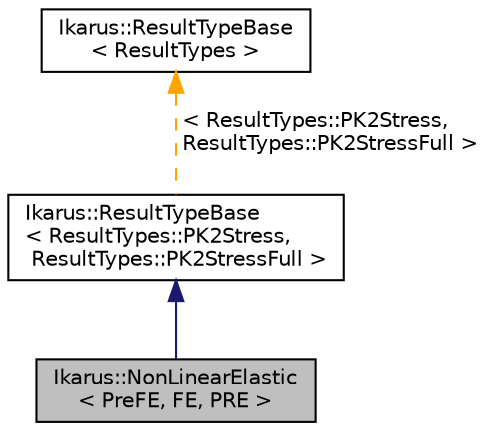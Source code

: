 digraph "Ikarus::NonLinearElastic&lt; PreFE, FE, PRE &gt;"
{
 // LATEX_PDF_SIZE
  edge [fontname="Helvetica",fontsize="10",labelfontname="Helvetica",labelfontsize="10"];
  node [fontname="Helvetica",fontsize="10",shape=record];
  Node1 [label="Ikarus::NonLinearElastic\l\< PreFE, FE, PRE \>",height=0.2,width=0.4,color="black", fillcolor="grey75", style="filled", fontcolor="black",tooltip="NonLinearElastic class represents a non-linear elastic finite element."];
  Node2 -> Node1 [dir="back",color="midnightblue",fontsize="10",style="solid",fontname="Helvetica"];
  Node2 [label="Ikarus::ResultTypeBase\l\< ResultTypes::PK2Stress,\l ResultTypes::PK2StressFull \>",height=0.2,width=0.4,color="black", fillcolor="white", style="filled",URL="$a01438.html",tooltip=" "];
  Node3 -> Node2 [dir="back",color="orange",fontsize="10",style="dashed",label=" \< ResultTypes::PK2Stress,\l ResultTypes::PK2StressFull \>" ,fontname="Helvetica"];
  Node3 [label="Ikarus::ResultTypeBase\l\< ResultTypes \>",height=0.2,width=0.4,color="black", fillcolor="white", style="filled",URL="$a01438.html",tooltip="Base class for element definitions that provides common functionality for ResultTypes."];
}
